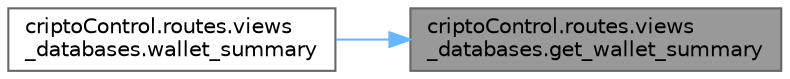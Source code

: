digraph "criptoControl.routes.views_databases.get_wallet_summary"
{
 // LATEX_PDF_SIZE
  bgcolor="transparent";
  edge [fontname=Helvetica,fontsize=10,labelfontname=Helvetica,labelfontsize=10];
  node [fontname=Helvetica,fontsize=10,shape=box,height=0.2,width=0.4];
  rankdir="RL";
  Node1 [id="Node000001",label="criptoControl.routes.views\l_databases.get_wallet_summary",height=0.2,width=0.4,color="gray40", fillcolor="grey60", style="filled", fontcolor="black",tooltip=" "];
  Node1 -> Node2 [id="edge2_Node000001_Node000002",dir="back",color="steelblue1",style="solid",tooltip=" "];
  Node2 [id="Node000002",label="criptoControl.routes.views\l_databases.wallet_summary",height=0.2,width=0.4,color="grey40", fillcolor="white", style="filled",URL="$namespacecripto_control_1_1routes_1_1views__databases.html#a48f3dd773665e55696615568608566f9",tooltip=" "];
}
